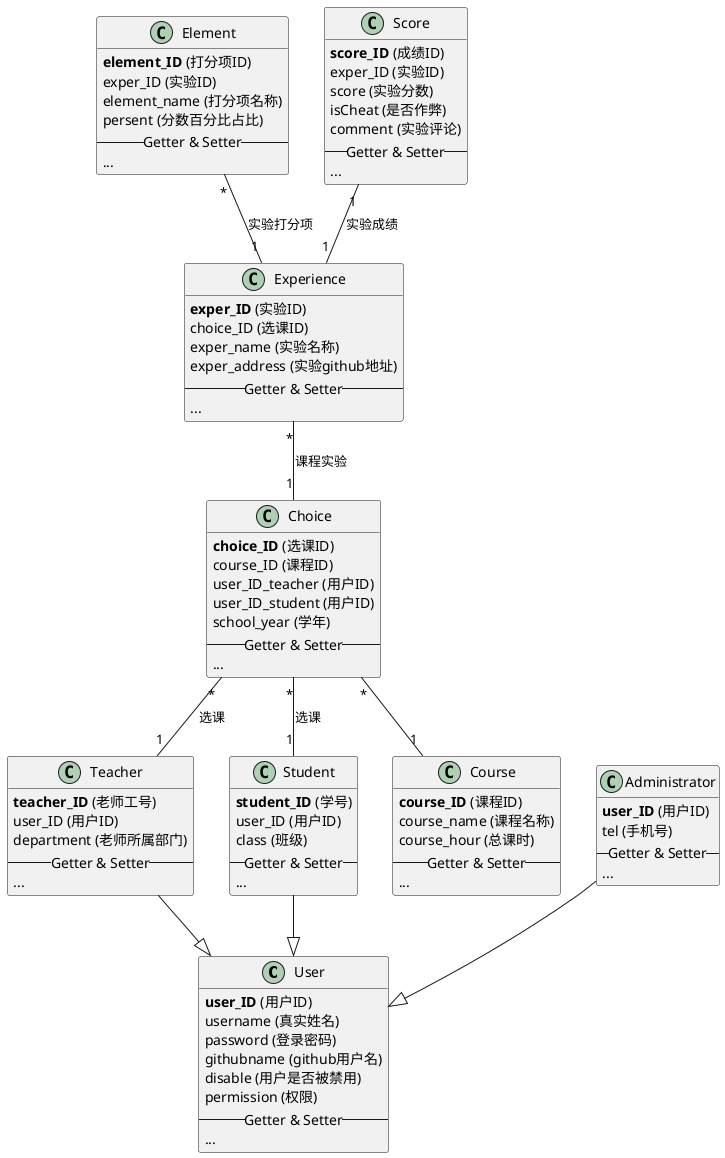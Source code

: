 @startuml

class User {
    <b>user_ID</b> (用户ID)
    username (真实姓名)
    password (登录密码)
    githubname (github用户名)
    disable (用户是否被禁用)
    permission (权限)
    --Getter & Setter--
    ...
}

class Teacher {
    <b>teacher_ID</b> (老师工号)
    user_ID (用户ID)
    department (老师所属部门)
    --Getter & Setter--
    ...
}

class Student {
    <b>student_ID</b> (学号)
    user_ID (用户ID)
    class (班级)
    --Getter & Setter--
    ...
}

class Administrator {
    <b>user_ID</b> (用户ID)
    tel (手机号)
    --Getter & Setter--
    ...
}

class Course {
    <b>course_ID</b> (课程ID)
    course_name (课程名称)
    course_hour (总课时)
    --Getter & Setter--
    ...
}

class Choice {
    <b>choice_ID</b> (选课ID)
    course_ID (课程ID)
    user_ID_teacher (用户ID)
    user_ID_student (用户ID)
    school_year (学年)
    --Getter & Setter--
    ...
}

class Experience {
    <b>exper_ID</b> (实验ID)
    choice_ID (选课ID)
    exper_name (实验名称)
    exper_address (实验github地址)
    --Getter & Setter--
    ...
}

class Element {
    <b>element_ID</b> (打分项ID)
    exper_ID (实验ID)
    element_name (打分项名称)
    persent (分数百分比占比)
    --Getter & Setter--
    ...
}

class Score {
    <b>score_ID</b> (成绩ID)
    exper_ID (实验ID)
    score (实验分数)
    isCheat (是否作弊)
    comment (实验评论)
    --Getter & Setter--
    ...
}

Student --|> User
Teacher --|> User
Administrator --|> User

Choice "*" -- "1" Teacher:选课
Choice "*" -- "1" Student:选课
Choice "*" -- "1" Course

Experience "*" -- "1" Choice:课程实验
Element "*" -- "1" Experience:实验打分项
Score "1" -- "1" Experience:实验成绩



@enduml
